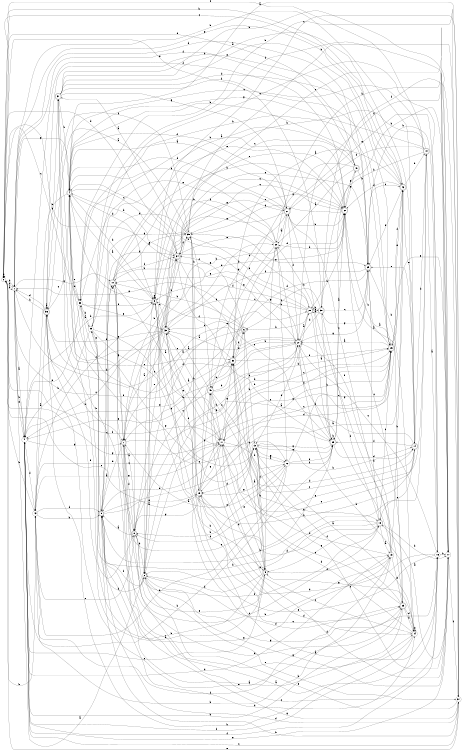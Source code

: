 digraph n37_7 {
__start0 [label="" shape="none"];

rankdir=LR;
size="8,5";

s0 [style="filled", color="black", fillcolor="white" shape="circle", label="0"];
s1 [style="filled", color="black", fillcolor="white" shape="circle", label="1"];
s2 [style="filled", color="black", fillcolor="white" shape="circle", label="2"];
s3 [style="rounded,filled", color="black", fillcolor="white" shape="doublecircle", label="3"];
s4 [style="rounded,filled", color="black", fillcolor="white" shape="doublecircle", label="4"];
s5 [style="rounded,filled", color="black", fillcolor="white" shape="doublecircle", label="5"];
s6 [style="rounded,filled", color="black", fillcolor="white" shape="doublecircle", label="6"];
s7 [style="rounded,filled", color="black", fillcolor="white" shape="doublecircle", label="7"];
s8 [style="rounded,filled", color="black", fillcolor="white" shape="doublecircle", label="8"];
s9 [style="rounded,filled", color="black", fillcolor="white" shape="doublecircle", label="9"];
s10 [style="rounded,filled", color="black", fillcolor="white" shape="doublecircle", label="10"];
s11 [style="filled", color="black", fillcolor="white" shape="circle", label="11"];
s12 [style="filled", color="black", fillcolor="white" shape="circle", label="12"];
s13 [style="filled", color="black", fillcolor="white" shape="circle", label="13"];
s14 [style="rounded,filled", color="black", fillcolor="white" shape="doublecircle", label="14"];
s15 [style="filled", color="black", fillcolor="white" shape="circle", label="15"];
s16 [style="filled", color="black", fillcolor="white" shape="circle", label="16"];
s17 [style="filled", color="black", fillcolor="white" shape="circle", label="17"];
s18 [style="rounded,filled", color="black", fillcolor="white" shape="doublecircle", label="18"];
s19 [style="filled", color="black", fillcolor="white" shape="circle", label="19"];
s20 [style="filled", color="black", fillcolor="white" shape="circle", label="20"];
s21 [style="rounded,filled", color="black", fillcolor="white" shape="doublecircle", label="21"];
s22 [style="rounded,filled", color="black", fillcolor="white" shape="doublecircle", label="22"];
s23 [style="rounded,filled", color="black", fillcolor="white" shape="doublecircle", label="23"];
s24 [style="filled", color="black", fillcolor="white" shape="circle", label="24"];
s25 [style="rounded,filled", color="black", fillcolor="white" shape="doublecircle", label="25"];
s26 [style="rounded,filled", color="black", fillcolor="white" shape="doublecircle", label="26"];
s27 [style="filled", color="black", fillcolor="white" shape="circle", label="27"];
s28 [style="rounded,filled", color="black", fillcolor="white" shape="doublecircle", label="28"];
s29 [style="rounded,filled", color="black", fillcolor="white" shape="doublecircle", label="29"];
s30 [style="rounded,filled", color="black", fillcolor="white" shape="doublecircle", label="30"];
s31 [style="rounded,filled", color="black", fillcolor="white" shape="doublecircle", label="31"];
s32 [style="rounded,filled", color="black", fillcolor="white" shape="doublecircle", label="32"];
s33 [style="rounded,filled", color="black", fillcolor="white" shape="doublecircle", label="33"];
s34 [style="rounded,filled", color="black", fillcolor="white" shape="doublecircle", label="34"];
s35 [style="filled", color="black", fillcolor="white" shape="circle", label="35"];
s36 [style="rounded,filled", color="black", fillcolor="white" shape="doublecircle", label="36"];
s37 [style="filled", color="black", fillcolor="white" shape="circle", label="37"];
s38 [style="filled", color="black", fillcolor="white" shape="circle", label="38"];
s39 [style="filled", color="black", fillcolor="white" shape="circle", label="39"];
s40 [style="rounded,filled", color="black", fillcolor="white" shape="doublecircle", label="40"];
s41 [style="filled", color="black", fillcolor="white" shape="circle", label="41"];
s42 [style="filled", color="black", fillcolor="white" shape="circle", label="42"];
s43 [style="rounded,filled", color="black", fillcolor="white" shape="doublecircle", label="43"];
s44 [style="rounded,filled", color="black", fillcolor="white" shape="doublecircle", label="44"];
s45 [style="rounded,filled", color="black", fillcolor="white" shape="doublecircle", label="45"];
s0 -> s1 [label="a"];
s0 -> s42 [label="b"];
s0 -> s43 [label="c"];
s0 -> s0 [label="d"];
s0 -> s37 [label="e"];
s0 -> s11 [label="f"];
s0 -> s11 [label="g"];
s0 -> s1 [label="h"];
s1 -> s2 [label="a"];
s1 -> s41 [label="b"];
s1 -> s27 [label="c"];
s1 -> s25 [label="d"];
s1 -> s41 [label="e"];
s1 -> s32 [label="f"];
s1 -> s10 [label="g"];
s1 -> s0 [label="h"];
s2 -> s3 [label="a"];
s2 -> s19 [label="b"];
s2 -> s27 [label="c"];
s2 -> s39 [label="d"];
s2 -> s28 [label="e"];
s2 -> s9 [label="f"];
s2 -> s23 [label="g"];
s2 -> s37 [label="h"];
s3 -> s4 [label="a"];
s3 -> s5 [label="b"];
s3 -> s33 [label="c"];
s3 -> s23 [label="d"];
s3 -> s22 [label="e"];
s3 -> s42 [label="f"];
s3 -> s3 [label="g"];
s3 -> s4 [label="h"];
s4 -> s5 [label="a"];
s4 -> s42 [label="b"];
s4 -> s34 [label="c"];
s4 -> s3 [label="d"];
s4 -> s38 [label="e"];
s4 -> s21 [label="f"];
s4 -> s1 [label="g"];
s4 -> s3 [label="h"];
s5 -> s6 [label="a"];
s5 -> s38 [label="b"];
s5 -> s41 [label="c"];
s5 -> s45 [label="d"];
s5 -> s8 [label="e"];
s5 -> s19 [label="f"];
s5 -> s20 [label="g"];
s5 -> s2 [label="h"];
s6 -> s7 [label="a"];
s6 -> s10 [label="b"];
s6 -> s33 [label="c"];
s6 -> s13 [label="d"];
s6 -> s1 [label="e"];
s6 -> s3 [label="f"];
s6 -> s34 [label="g"];
s6 -> s7 [label="h"];
s7 -> s8 [label="a"];
s7 -> s35 [label="b"];
s7 -> s18 [label="c"];
s7 -> s9 [label="d"];
s7 -> s24 [label="e"];
s7 -> s8 [label="f"];
s7 -> s10 [label="g"];
s7 -> s26 [label="h"];
s8 -> s9 [label="a"];
s8 -> s2 [label="b"];
s8 -> s16 [label="c"];
s8 -> s22 [label="d"];
s8 -> s34 [label="e"];
s8 -> s18 [label="f"];
s8 -> s15 [label="g"];
s8 -> s31 [label="h"];
s9 -> s10 [label="a"];
s9 -> s44 [label="b"];
s9 -> s10 [label="c"];
s9 -> s24 [label="d"];
s9 -> s15 [label="e"];
s9 -> s34 [label="f"];
s9 -> s35 [label="g"];
s9 -> s43 [label="h"];
s10 -> s11 [label="a"];
s10 -> s22 [label="b"];
s10 -> s35 [label="c"];
s10 -> s23 [label="d"];
s10 -> s22 [label="e"];
s10 -> s34 [label="f"];
s10 -> s7 [label="g"];
s10 -> s34 [label="h"];
s11 -> s3 [label="a"];
s11 -> s12 [label="b"];
s11 -> s26 [label="c"];
s11 -> s9 [label="d"];
s11 -> s5 [label="e"];
s11 -> s26 [label="f"];
s11 -> s32 [label="g"];
s11 -> s33 [label="h"];
s12 -> s13 [label="a"];
s12 -> s8 [label="b"];
s12 -> s26 [label="c"];
s12 -> s8 [label="d"];
s12 -> s29 [label="e"];
s12 -> s29 [label="f"];
s12 -> s15 [label="g"];
s12 -> s42 [label="h"];
s13 -> s7 [label="a"];
s13 -> s14 [label="b"];
s13 -> s17 [label="c"];
s13 -> s15 [label="d"];
s13 -> s29 [label="e"];
s13 -> s5 [label="f"];
s13 -> s12 [label="g"];
s13 -> s5 [label="h"];
s14 -> s3 [label="a"];
s14 -> s15 [label="b"];
s14 -> s18 [label="c"];
s14 -> s44 [label="d"];
s14 -> s25 [label="e"];
s14 -> s29 [label="f"];
s14 -> s11 [label="g"];
s14 -> s1 [label="h"];
s15 -> s16 [label="a"];
s15 -> s27 [label="b"];
s15 -> s0 [label="c"];
s15 -> s24 [label="d"];
s15 -> s33 [label="e"];
s15 -> s45 [label="f"];
s15 -> s11 [label="g"];
s15 -> s32 [label="h"];
s16 -> s7 [label="a"];
s16 -> s17 [label="b"];
s16 -> s27 [label="c"];
s16 -> s35 [label="d"];
s16 -> s33 [label="e"];
s16 -> s41 [label="f"];
s16 -> s21 [label="g"];
s16 -> s25 [label="h"];
s17 -> s18 [label="a"];
s17 -> s20 [label="b"];
s17 -> s35 [label="c"];
s17 -> s45 [label="d"];
s17 -> s26 [label="e"];
s17 -> s37 [label="f"];
s17 -> s2 [label="g"];
s17 -> s29 [label="h"];
s18 -> s19 [label="a"];
s18 -> s39 [label="b"];
s18 -> s26 [label="c"];
s18 -> s15 [label="d"];
s18 -> s2 [label="e"];
s18 -> s30 [label="f"];
s18 -> s5 [label="g"];
s18 -> s17 [label="h"];
s19 -> s20 [label="a"];
s19 -> s43 [label="b"];
s19 -> s21 [label="c"];
s19 -> s32 [label="d"];
s19 -> s23 [label="e"];
s19 -> s27 [label="f"];
s19 -> s9 [label="g"];
s19 -> s42 [label="h"];
s20 -> s21 [label="a"];
s20 -> s12 [label="b"];
s20 -> s32 [label="c"];
s20 -> s4 [label="d"];
s20 -> s34 [label="e"];
s20 -> s2 [label="f"];
s20 -> s45 [label="g"];
s20 -> s10 [label="h"];
s21 -> s4 [label="a"];
s21 -> s22 [label="b"];
s21 -> s45 [label="c"];
s21 -> s4 [label="d"];
s21 -> s38 [label="e"];
s21 -> s27 [label="f"];
s21 -> s33 [label="g"];
s21 -> s2 [label="h"];
s22 -> s23 [label="a"];
s22 -> s20 [label="b"];
s22 -> s34 [label="c"];
s22 -> s35 [label="d"];
s22 -> s35 [label="e"];
s22 -> s41 [label="f"];
s22 -> s40 [label="g"];
s22 -> s28 [label="h"];
s23 -> s9 [label="a"];
s23 -> s24 [label="b"];
s23 -> s22 [label="c"];
s23 -> s24 [label="d"];
s23 -> s32 [label="e"];
s23 -> s13 [label="f"];
s23 -> s21 [label="g"];
s23 -> s41 [label="h"];
s24 -> s13 [label="a"];
s24 -> s25 [label="b"];
s24 -> s11 [label="c"];
s24 -> s32 [label="d"];
s24 -> s24 [label="e"];
s24 -> s41 [label="f"];
s24 -> s5 [label="g"];
s24 -> s36 [label="h"];
s25 -> s26 [label="a"];
s25 -> s18 [label="b"];
s25 -> s43 [label="c"];
s25 -> s45 [label="d"];
s25 -> s33 [label="e"];
s25 -> s33 [label="f"];
s25 -> s27 [label="g"];
s25 -> s36 [label="h"];
s26 -> s27 [label="a"];
s26 -> s22 [label="b"];
s26 -> s11 [label="c"];
s26 -> s11 [label="d"];
s26 -> s43 [label="e"];
s26 -> s43 [label="f"];
s26 -> s15 [label="g"];
s26 -> s38 [label="h"];
s27 -> s28 [label="a"];
s27 -> s8 [label="b"];
s27 -> s31 [label="c"];
s27 -> s4 [label="d"];
s27 -> s41 [label="e"];
s27 -> s17 [label="f"];
s27 -> s0 [label="g"];
s27 -> s24 [label="h"];
s28 -> s29 [label="a"];
s28 -> s4 [label="b"];
s28 -> s30 [label="c"];
s28 -> s7 [label="d"];
s28 -> s13 [label="e"];
s28 -> s3 [label="f"];
s28 -> s10 [label="g"];
s28 -> s6 [label="h"];
s29 -> s22 [label="a"];
s29 -> s20 [label="b"];
s29 -> s4 [label="c"];
s29 -> s14 [label="d"];
s29 -> s10 [label="e"];
s29 -> s27 [label="f"];
s29 -> s13 [label="g"];
s29 -> s29 [label="h"];
s30 -> s28 [label="a"];
s30 -> s28 [label="b"];
s30 -> s25 [label="c"];
s30 -> s27 [label="d"];
s30 -> s0 [label="e"];
s30 -> s6 [label="f"];
s30 -> s25 [label="g"];
s30 -> s29 [label="h"];
s31 -> s14 [label="a"];
s31 -> s4 [label="b"];
s31 -> s32 [label="c"];
s31 -> s26 [label="d"];
s31 -> s43 [label="e"];
s31 -> s26 [label="f"];
s31 -> s21 [label="g"];
s31 -> s17 [label="h"];
s32 -> s33 [label="a"];
s32 -> s27 [label="b"];
s32 -> s8 [label="c"];
s32 -> s22 [label="d"];
s32 -> s26 [label="e"];
s32 -> s6 [label="f"];
s32 -> s18 [label="g"];
s32 -> s6 [label="h"];
s33 -> s7 [label="a"];
s33 -> s34 [label="b"];
s33 -> s41 [label="c"];
s33 -> s20 [label="d"];
s33 -> s12 [label="e"];
s33 -> s36 [label="f"];
s33 -> s21 [label="g"];
s33 -> s36 [label="h"];
s34 -> s31 [label="a"];
s34 -> s29 [label="b"];
s34 -> s22 [label="c"];
s34 -> s0 [label="d"];
s34 -> s29 [label="e"];
s34 -> s35 [label="f"];
s34 -> s27 [label="g"];
s34 -> s4 [label="h"];
s35 -> s36 [label="a"];
s35 -> s37 [label="b"];
s35 -> s23 [label="c"];
s35 -> s39 [label="d"];
s35 -> s28 [label="e"];
s35 -> s36 [label="f"];
s35 -> s25 [label="g"];
s35 -> s15 [label="h"];
s36 -> s36 [label="a"];
s36 -> s7 [label="b"];
s36 -> s4 [label="c"];
s36 -> s1 [label="d"];
s36 -> s16 [label="e"];
s36 -> s8 [label="f"];
s36 -> s31 [label="g"];
s36 -> s1 [label="h"];
s37 -> s4 [label="a"];
s37 -> s38 [label="b"];
s37 -> s3 [label="c"];
s37 -> s9 [label="d"];
s37 -> s2 [label="e"];
s37 -> s30 [label="f"];
s37 -> s7 [label="g"];
s37 -> s9 [label="h"];
s38 -> s39 [label="a"];
s38 -> s22 [label="b"];
s38 -> s0 [label="c"];
s38 -> s41 [label="d"];
s38 -> s33 [label="e"];
s38 -> s3 [label="f"];
s38 -> s13 [label="g"];
s38 -> s4 [label="h"];
s39 -> s40 [label="a"];
s39 -> s38 [label="b"];
s39 -> s16 [label="c"];
s39 -> s12 [label="d"];
s39 -> s13 [label="e"];
s39 -> s17 [label="f"];
s39 -> s9 [label="g"];
s39 -> s41 [label="h"];
s40 -> s20 [label="a"];
s40 -> s4 [label="b"];
s40 -> s3 [label="c"];
s40 -> s0 [label="d"];
s40 -> s22 [label="e"];
s40 -> s1 [label="f"];
s40 -> s32 [label="g"];
s40 -> s25 [label="h"];
s41 -> s1 [label="a"];
s41 -> s29 [label="b"];
s41 -> s37 [label="c"];
s41 -> s19 [label="d"];
s41 -> s17 [label="e"];
s41 -> s42 [label="f"];
s41 -> s7 [label="g"];
s41 -> s3 [label="h"];
s42 -> s36 [label="a"];
s42 -> s0 [label="b"];
s42 -> s11 [label="c"];
s42 -> s9 [label="d"];
s42 -> s8 [label="e"];
s42 -> s19 [label="f"];
s42 -> s11 [label="g"];
s42 -> s9 [label="h"];
s43 -> s32 [label="a"];
s43 -> s44 [label="b"];
s43 -> s2 [label="c"];
s43 -> s22 [label="d"];
s43 -> s14 [label="e"];
s43 -> s25 [label="f"];
s43 -> s1 [label="g"];
s43 -> s0 [label="h"];
s44 -> s16 [label="a"];
s44 -> s30 [label="b"];
s44 -> s4 [label="c"];
s44 -> s21 [label="d"];
s44 -> s11 [label="e"];
s44 -> s0 [label="f"];
s44 -> s4 [label="g"];
s44 -> s3 [label="h"];
s45 -> s33 [label="a"];
s45 -> s32 [label="b"];
s45 -> s14 [label="c"];
s45 -> s14 [label="d"];
s45 -> s41 [label="e"];
s45 -> s35 [label="f"];
s45 -> s11 [label="g"];
s45 -> s26 [label="h"];

}